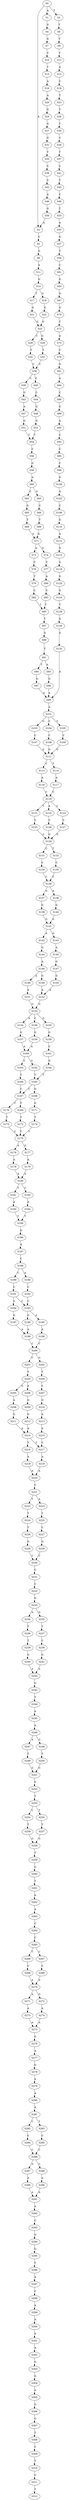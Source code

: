 strict digraph  {
	S0 -> S1 [ label = A ];
	S0 -> S2 [ label = A ];
	S0 -> S3 [ label = T ];
	S1 -> S4 [ label = G ];
	S2 -> S5 [ label = C ];
	S3 -> S6 [ label = T ];
	S4 -> S7 [ label = G ];
	S5 -> S8 [ label = G ];
	S6 -> S9 [ label = T ];
	S7 -> S10 [ label = C ];
	S8 -> S11 [ label = A ];
	S9 -> S12 [ label = T ];
	S10 -> S13 [ label = T ];
	S11 -> S14 [ label = G ];
	S12 -> S15 [ label = A ];
	S13 -> S16 [ label = A ];
	S14 -> S17 [ label = T ];
	S14 -> S18 [ label = G ];
	S15 -> S19 [ label = C ];
	S16 -> S20 [ label = A ];
	S17 -> S21 [ label = G ];
	S18 -> S22 [ label = G ];
	S19 -> S23 [ label = T ];
	S20 -> S24 [ label = G ];
	S21 -> S25 [ label = G ];
	S22 -> S25 [ label = G ];
	S23 -> S26 [ label = T ];
	S24 -> S27 [ label = G ];
	S25 -> S28 [ label = C ];
	S25 -> S29 [ label = G ];
	S26 -> S30 [ label = T ];
	S27 -> S31 [ label = G ];
	S28 -> S32 [ label = T ];
	S29 -> S33 [ label = T ];
	S30 -> S34 [ label = C ];
	S31 -> S35 [ label = T ];
	S32 -> S36 [ label = C ];
	S33 -> S36 [ label = C ];
	S34 -> S37 [ label = T ];
	S35 -> S38 [ label = C ];
	S36 -> S39 [ label = C ];
	S36 -> S40 [ label = G ];
	S37 -> S41 [ label = C ];
	S38 -> S42 [ label = C ];
	S39 -> S43 [ label = G ];
	S40 -> S44 [ label = C ];
	S41 -> S45 [ label = T ];
	S42 -> S46 [ label = A ];
	S43 -> S47 [ label = A ];
	S44 -> S48 [ label = G ];
	S45 -> S49 [ label = C ];
	S46 -> S50 [ label = G ];
	S47 -> S51 [ label = G ];
	S48 -> S52 [ label = G ];
	S49 -> S53 [ label = T ];
	S50 -> S2 [ label = A ];
	S51 -> S54 [ label = T ];
	S52 -> S54 [ label = T ];
	S53 -> S55 [ label = A ];
	S54 -> S56 [ label = C ];
	S55 -> S57 [ label = G ];
	S56 -> S58 [ label = G ];
	S57 -> S59 [ label = T ];
	S58 -> S60 [ label = A ];
	S59 -> S61 [ label = C ];
	S60 -> S62 [ label = C ];
	S60 -> S63 [ label = G ];
	S61 -> S64 [ label = G ];
	S62 -> S65 [ label = G ];
	S63 -> S66 [ label = C ];
	S64 -> S67 [ label = G ];
	S65 -> S68 [ label = T ];
	S66 -> S69 [ label = T ];
	S67 -> S70 [ label = G ];
	S68 -> S71 [ label = G ];
	S69 -> S71 [ label = G ];
	S70 -> S72 [ label = T ];
	S71 -> S73 [ label = A ];
	S71 -> S74 [ label = G ];
	S72 -> S75 [ label = A ];
	S73 -> S76 [ label = C ];
	S74 -> S77 [ label = C ];
	S75 -> S78 [ label = C ];
	S76 -> S79 [ label = T ];
	S77 -> S80 [ label = A ];
	S78 -> S81 [ label = G ];
	S79 -> S82 [ label = C ];
	S80 -> S83 [ label = C ];
	S81 -> S84 [ label = A ];
	S82 -> S85 [ label = T ];
	S83 -> S85 [ label = T ];
	S84 -> S86 [ label = C ];
	S85 -> S87 [ label = T ];
	S86 -> S88 [ label = G ];
	S87 -> S89 [ label = G ];
	S88 -> S90 [ label = A ];
	S89 -> S91 [ label = T ];
	S90 -> S92 [ label = C ];
	S91 -> S93 [ label = A ];
	S91 -> S94 [ label = T ];
	S92 -> S95 [ label = C ];
	S93 -> S96 [ label = G ];
	S94 -> S97 [ label = G ];
	S95 -> S98 [ label = C ];
	S96 -> S99 [ label = A ];
	S97 -> S99 [ label = A ];
	S98 -> S100 [ label = G ];
	S99 -> S101 [ label = A ];
	S100 -> S102 [ label = A ];
	S101 -> S103 [ label = G ];
	S101 -> S104 [ label = C ];
	S101 -> S105 [ label = T ];
	S102 -> S106 [ label = C ];
	S103 -> S107 [ label = C ];
	S104 -> S108 [ label = C ];
	S105 -> S109 [ label = C ];
	S106 -> S110 [ label = G ];
	S107 -> S111 [ label = G ];
	S108 -> S111 [ label = G ];
	S109 -> S111 [ label = G ];
	S110 -> S112 [ label = A ];
	S111 -> S113 [ label = C ];
	S111 -> S114 [ label = T ];
	S112 -> S115 [ label = G ];
	S113 -> S116 [ label = A ];
	S114 -> S117 [ label = A ];
	S115 -> S118 [ label = G ];
	S116 -> S119 [ label = C ];
	S117 -> S119 [ label = C ];
	S118 -> S120 [ label = G ];
	S119 -> S121 [ label = T ];
	S119 -> S122 [ label = A ];
	S119 -> S123 [ label = C ];
	S120 -> S124 [ label = G ];
	S121 -> S125 [ label = C ];
	S122 -> S126 [ label = C ];
	S123 -> S127 [ label = C ];
	S124 -> S128 [ label = T ];
	S125 -> S129 [ label = G ];
	S126 -> S129 [ label = G ];
	S127 -> S129 [ label = G ];
	S128 -> S130 [ label = G ];
	S129 -> S131 [ label = C ];
	S129 -> S132 [ label = T ];
	S130 -> S133 [ label = G ];
	S131 -> S134 [ label = C ];
	S132 -> S135 [ label = C ];
	S133 -> S99 [ label = A ];
	S134 -> S136 [ label = C ];
	S135 -> S136 [ label = C ];
	S136 -> S137 [ label = G ];
	S136 -> S138 [ label = A ];
	S137 -> S139 [ label = G ];
	S138 -> S140 [ label = G ];
	S139 -> S141 [ label = G ];
	S140 -> S141 [ label = G ];
	S141 -> S142 [ label = A ];
	S141 -> S143 [ label = G ];
	S142 -> S144 [ label = G ];
	S143 -> S145 [ label = A ];
	S144 -> S146 [ label = A ];
	S145 -> S147 [ label = G ];
	S146 -> S148 [ label = A ];
	S146 -> S149 [ label = G ];
	S147 -> S150 [ label = G ];
	S148 -> S151 [ label = A ];
	S149 -> S152 [ label = A ];
	S150 -> S152 [ label = A ];
	S151 -> S153 [ label = G ];
	S152 -> S153 [ label = G ];
	S153 -> S154 [ label = A ];
	S153 -> S155 [ label = G ];
	S153 -> S156 [ label = C ];
	S154 -> S157 [ label = G ];
	S155 -> S158 [ label = G ];
	S156 -> S159 [ label = G ];
	S157 -> S160 [ label = A ];
	S158 -> S161 [ label = C ];
	S159 -> S160 [ label = A ];
	S160 -> S162 [ label = G ];
	S160 -> S163 [ label = C ];
	S161 -> S164 [ label = G ];
	S162 -> S165 [ label = T ];
	S163 -> S166 [ label = T ];
	S164 -> S165 [ label = T ];
	S165 -> S167 [ label = C ];
	S165 -> S168 [ label = G ];
	S166 -> S167 [ label = C ];
	S167 -> S169 [ label = T ];
	S167 -> S170 [ label = C ];
	S168 -> S171 [ label = G ];
	S169 -> S172 [ label = T ];
	S170 -> S173 [ label = T ];
	S171 -> S174 [ label = T ];
	S172 -> S175 [ label = C ];
	S173 -> S175 [ label = C ];
	S174 -> S175 [ label = C ];
	S175 -> S176 [ label = A ];
	S175 -> S177 [ label = G ];
	S176 -> S178 [ label = A ];
	S177 -> S179 [ label = A ];
	S178 -> S180 [ label = A ];
	S179 -> S180 [ label = A ];
	S180 -> S181 [ label = T ];
	S180 -> S182 [ label = C ];
	S181 -> S183 [ label = A ];
	S182 -> S184 [ label = A ];
	S183 -> S185 [ label = T ];
	S184 -> S185 [ label = T ];
	S185 -> S186 [ label = G ];
	S186 -> S187 [ label = A ];
	S187 -> S188 [ label = C ];
	S188 -> S189 [ label = C ];
	S188 -> S190 [ label = A ];
	S189 -> S191 [ label = C ];
	S190 -> S192 [ label = C ];
	S191 -> S193 [ label = C ];
	S191 -> S194 [ label = G ];
	S192 -> S193 [ label = C ];
	S193 -> S195 [ label = A ];
	S193 -> S196 [ label = G ];
	S194 -> S197 [ label = G ];
	S195 -> S198 [ label = A ];
	S196 -> S199 [ label = A ];
	S197 -> S199 [ label = A ];
	S198 -> S200 [ label = C ];
	S199 -> S200 [ label = C ];
	S200 -> S201 [ label = C ];
	S200 -> S202 [ label = G ];
	S201 -> S203 [ label = T ];
	S202 -> S204 [ label = T ];
	S203 -> S205 [ label = G ];
	S203 -> S206 [ label = A ];
	S204 -> S207 [ label = C ];
	S205 -> S208 [ label = A ];
	S206 -> S209 [ label = G ];
	S207 -> S210 [ label = G ];
	S208 -> S211 [ label = G ];
	S209 -> S212 [ label = G ];
	S210 -> S213 [ label = A ];
	S211 -> S214 [ label = A ];
	S212 -> S214 [ label = A ];
	S213 -> S215 [ label = A ];
	S214 -> S216 [ label = T ];
	S214 -> S217 [ label = C ];
	S215 -> S217 [ label = C ];
	S216 -> S218 [ label = A ];
	S217 -> S219 [ label = A ];
	S218 -> S220 [ label = A ];
	S219 -> S220 [ label = A ];
	S220 -> S221 [ label = C ];
	S221 -> S222 [ label = T ];
	S221 -> S223 [ label = A ];
	S222 -> S224 [ label = T ];
	S223 -> S225 [ label = T ];
	S224 -> S226 [ label = T ];
	S225 -> S227 [ label = C ];
	S226 -> S228 [ label = G ];
	S227 -> S229 [ label = G ];
	S228 -> S230 [ label = C ];
	S229 -> S230 [ label = C ];
	S230 -> S231 [ label = C ];
	S231 -> S232 [ label = C ];
	S232 -> S233 [ label = G ];
	S233 -> S234 [ label = A ];
	S233 -> S235 [ label = G ];
	S234 -> S236 [ label = T ];
	S235 -> S237 [ label = T ];
	S236 -> S238 [ label = T ];
	S237 -> S239 [ label = C ];
	S238 -> S240 [ label = G ];
	S239 -> S241 [ label = G ];
	S240 -> S242 [ label = A ];
	S241 -> S242 [ label = A ];
	S242 -> S243 [ label = G ];
	S243 -> S244 [ label = T ];
	S244 -> S245 [ label = A ];
	S245 -> S246 [ label = A ];
	S246 -> S247 [ label = A ];
	S246 -> S248 [ label = G ];
	S247 -> S249 [ label = T ];
	S248 -> S250 [ label = T ];
	S249 -> S251 [ label = G ];
	S250 -> S251 [ label = G ];
	S251 -> S252 [ label = G ];
	S252 -> S253 [ label = T ];
	S253 -> S254 [ label = C ];
	S253 -> S255 [ label = T ];
	S254 -> S256 [ label = T ];
	S255 -> S257 [ label = T ];
	S256 -> S258 [ label = G ];
	S257 -> S258 [ label = G ];
	S258 -> S259 [ label = T ];
	S259 -> S260 [ label = G ];
	S260 -> S261 [ label = T ];
	S261 -> S262 [ label = A ];
	S262 -> S263 [ label = A ];
	S263 -> S264 [ label = C ];
	S264 -> S265 [ label = C ];
	S265 -> S266 [ label = T ];
	S265 -> S267 [ label = C ];
	S266 -> S268 [ label = C ];
	S267 -> S269 [ label = C ];
	S268 -> S270 [ label = A ];
	S269 -> S270 [ label = A ];
	S270 -> S271 [ label = A ];
	S270 -> S272 [ label = G ];
	S271 -> S273 [ label = A ];
	S272 -> S274 [ label = A ];
	S273 -> S275 [ label = A ];
	S274 -> S275 [ label = A ];
	S275 -> S276 [ label = G ];
	S276 -> S277 [ label = A ];
	S277 -> S278 [ label = G ];
	S278 -> S279 [ label = A ];
	S279 -> S280 [ label = A ];
	S280 -> S281 [ label = A ];
	S281 -> S282 [ label = C ];
	S281 -> S283 [ label = T ];
	S282 -> S284 [ label = C ];
	S283 -> S285 [ label = C ];
	S284 -> S286 [ label = C ];
	S285 -> S286 [ label = C ];
	S286 -> S287 [ label = A ];
	S286 -> S288 [ label = C ];
	S287 -> S289 [ label = A ];
	S288 -> S290 [ label = A ];
	S289 -> S291 [ label = A ];
	S290 -> S291 [ label = A ];
	S291 -> S292 [ label = A ];
	S292 -> S293 [ label = C ];
	S293 -> S294 [ label = G ];
	S294 -> S295 [ label = G ];
	S295 -> S296 [ label = T ];
	S296 -> S297 [ label = A ];
	S297 -> S298 [ label = C ];
	S298 -> S299 [ label = A ];
	S299 -> S300 [ label = A ];
	S300 -> S301 [ label = A ];
	S301 -> S302 [ label = A ];
	S302 -> S303 [ label = G ];
	S303 -> S304 [ label = G ];
	S304 -> S305 [ label = A ];
	S305 -> S306 [ label = G ];
	S306 -> S307 [ label = G ];
	S307 -> S308 [ label = T ];
	S308 -> S309 [ label = C ];
	S309 -> S310 [ label = T ];
	S310 -> S311 [ label = C ];
	S311 -> S312 [ label = T ];
}
